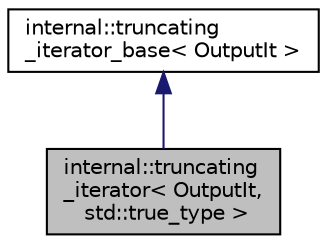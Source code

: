 digraph "internal::truncating_iterator&lt; OutputIt, std::true_type &gt;"
{
  edge [fontname="Helvetica",fontsize="10",labelfontname="Helvetica",labelfontsize="10"];
  node [fontname="Helvetica",fontsize="10",shape=record];
  Node2 [label="internal::truncating\l_iterator\< OutputIt,\l std::true_type \>",height=0.2,width=0.4,color="black", fillcolor="grey75", style="filled", fontcolor="black"];
  Node3 -> Node2 [dir="back",color="midnightblue",fontsize="10",style="solid"];
  Node3 [label="internal::truncating\l_iterator_base\< OutputIt \>",height=0.2,width=0.4,color="black", fillcolor="white", style="filled",URL="$classinternal_1_1truncating__iterator__base.html"];
}
